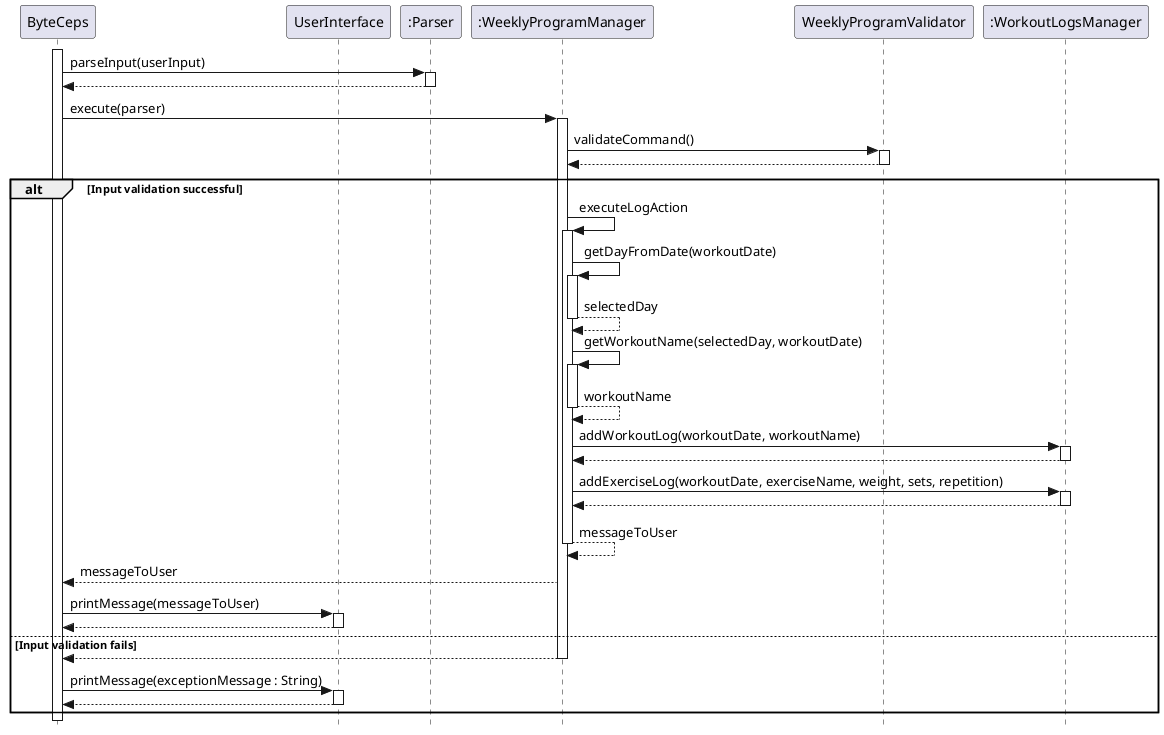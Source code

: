 @startuml SequenceDiagram
skinparam classAttributeIconSize 0
skinparam style strictuml

participant ByteCeps
participant UserInterface
participant ":Parser"
participant ":WeeklyProgramManager"
participant WeeklyProgramValidator
participant ":WorkoutLogsManager"

activate ByteCeps
ByteCeps -> ":Parser": parseInput(userInput)
activate ":Parser"
ByteCeps <-- ":Parser":
deactivate ":Parser"
ByteCeps -> ":WeeklyProgramManager": execute(parser)
activate ":WeeklyProgramManager"
":WeeklyProgramManager" -> WeeklyProgramValidator: validateCommand()

activate WeeklyProgramValidator
":WeeklyProgramManager" <-- WeeklyProgramValidator :
deactivate WeeklyProgramValidator

alt Input validation successful
    ":WeeklyProgramManager" -> ":WeeklyProgramManager" : executeLogAction
    activate ":WeeklyProgramManager"
    ":WeeklyProgramManager" -> ":WeeklyProgramManager" : getDayFromDate(workoutDate)
    activate ":WeeklyProgramManager"
    ":WeeklyProgramManager" --> ":WeeklyProgramManager" : selectedDay
    deactivate ":WeeklyProgramManager"
    ":WeeklyProgramManager" -> ":WeeklyProgramManager" : getWorkoutName(selectedDay, workoutDate)
    activate ":WeeklyProgramManager"
    ":WeeklyProgramManager" --> ":WeeklyProgramManager" : workoutName
    deactivate ":WeeklyProgramManager"
    ":WeeklyProgramManager" -> ":WorkoutLogsManager" : addWorkoutLog(workoutDate, workoutName)
    activate ":WorkoutLogsManager"
    ":WorkoutLogsManager" --> ":WeeklyProgramManager" :
    deactivate ":WorkoutLogsManager"
     ":WeeklyProgramManager" -> ":WorkoutLogsManager" : addExerciseLog(workoutDate, exerciseName, weight, sets, repetition)
    activate ":WorkoutLogsManager"
    ":WorkoutLogsManager" --> ":WeeklyProgramManager" :
    deactivate ":WorkoutLogsManager"
    ":WeeklyProgramManager" --> ":WeeklyProgramManager": messageToUser
    deactivate ":WeeklyProgramManager"
    ":WeeklyProgramManager" --> ByteCeps: messageToUser
    ByteCeps -> UserInterface: printMessage(messageToUser)
    activate UserInterface
    UserInterface --> ByteCeps :
    deactivate UserInterface

else Input validation fails
    ":WeeklyProgramManager" --> ByteCeps:
    deactivate ":WeeklyProgramManager"
    ByteCeps -> UserInterface: printMessage(exceptionMessage : String)
    activate UserInterface
    UserInterface --> ByteCeps:
    deactivate UserInterface
end
deactivate WeeklyProgramValidator
@enduml
